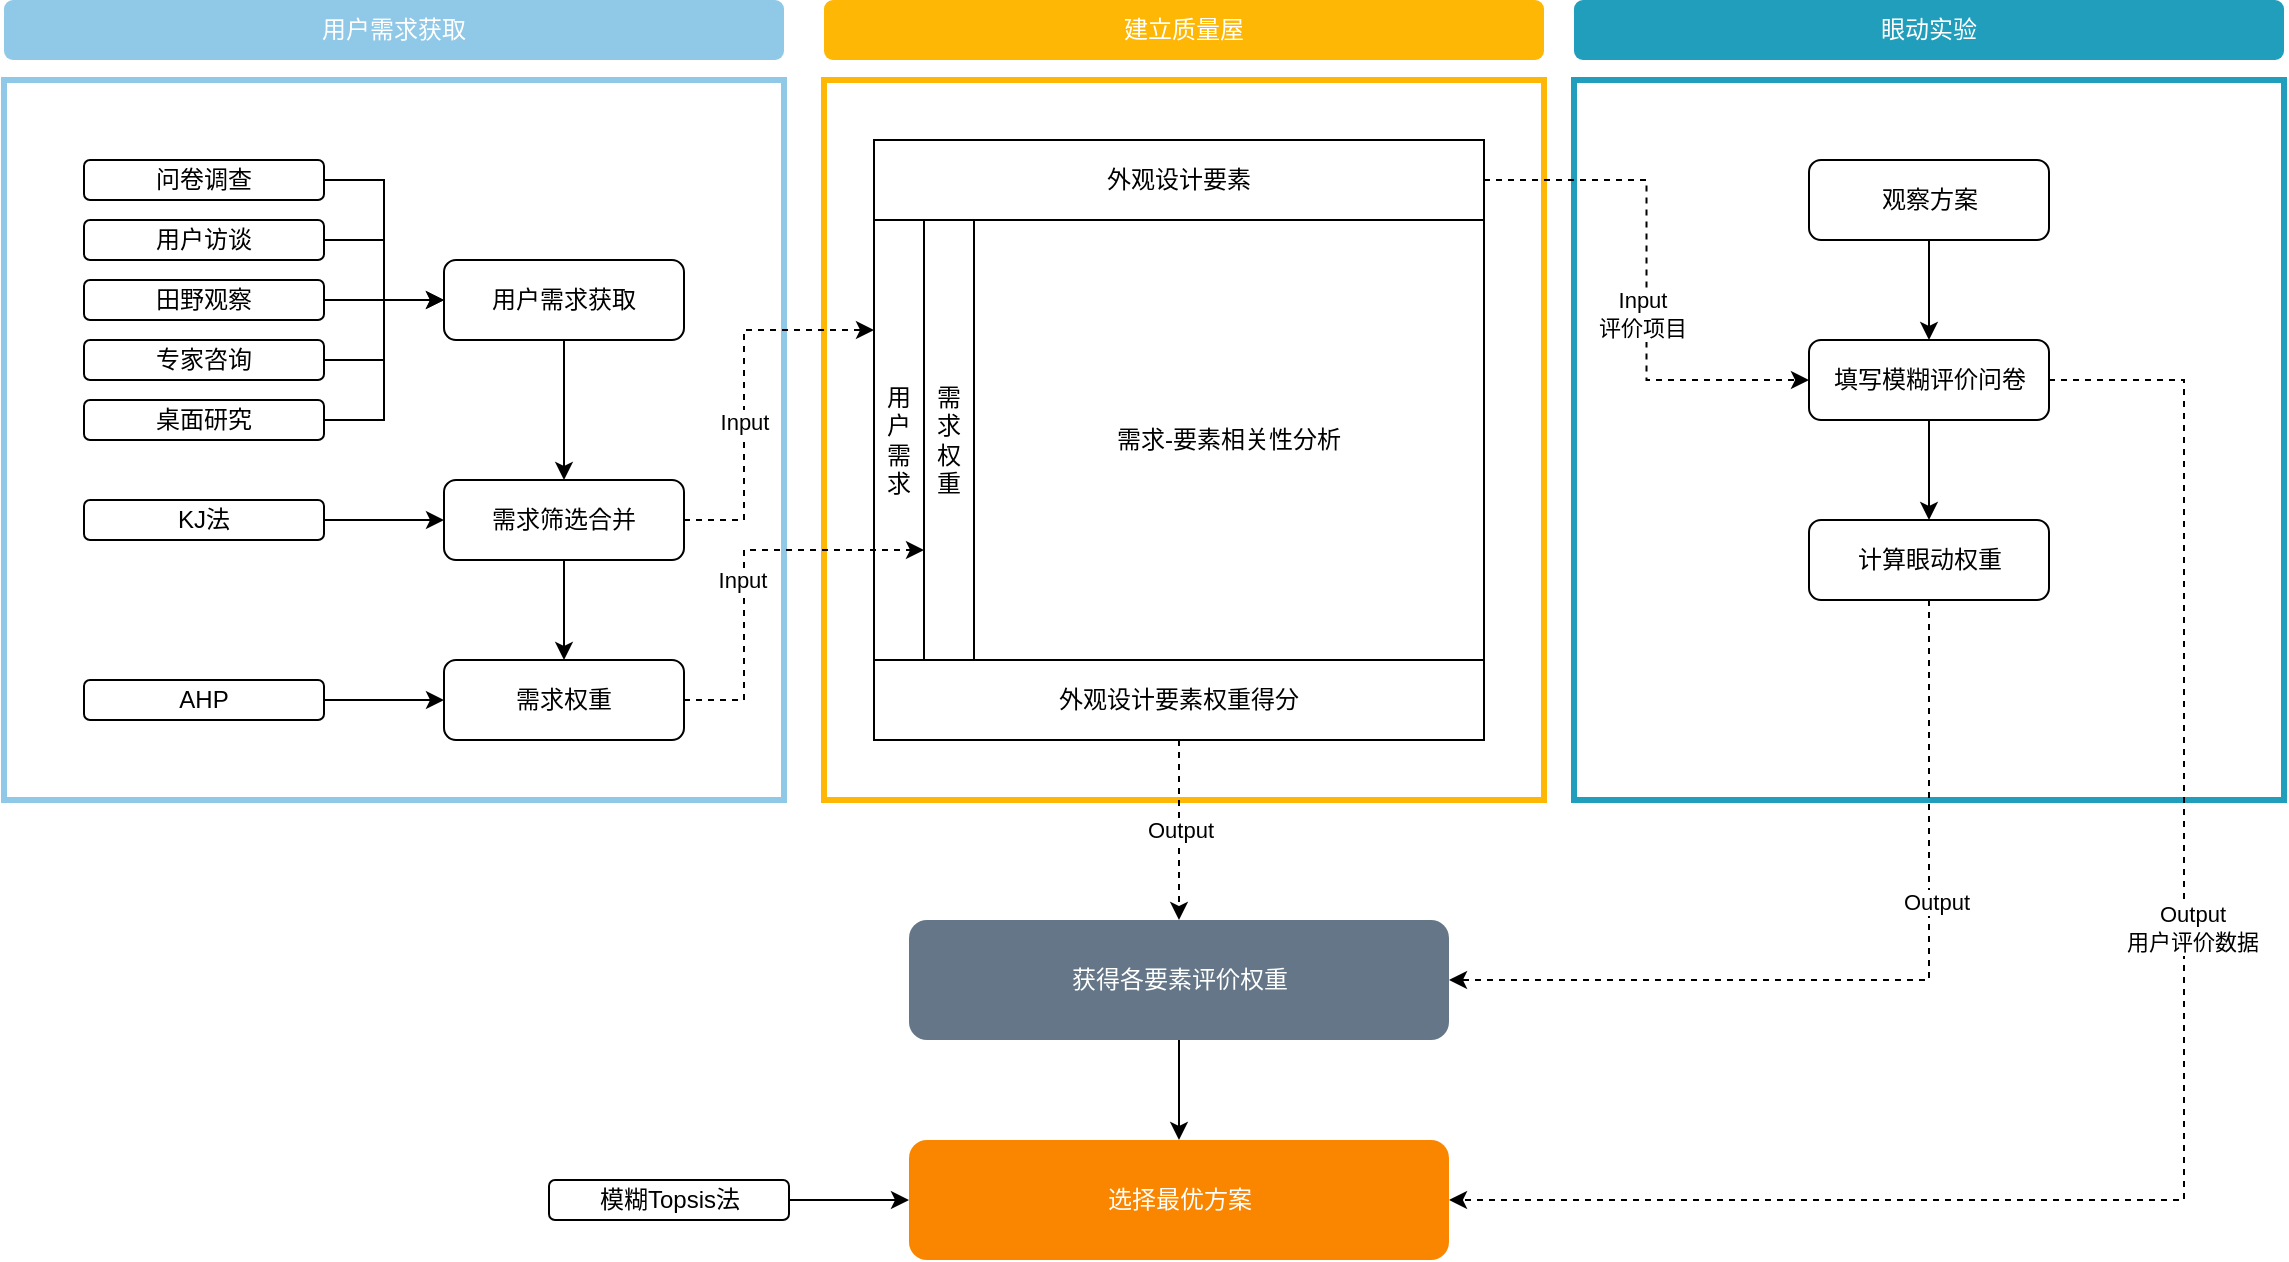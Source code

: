<mxfile version="17.5.0" type="github">
  <diagram id="C5RBs43oDa-KdzZeNtuy" name="Page-1">
    <mxGraphModel dx="1298" dy="719" grid="1" gridSize="10" guides="1" tooltips="1" connect="1" arrows="1" fold="1" page="1" pageScale="1" pageWidth="827" pageHeight="1169" math="0" shadow="0">
      <root>
        <mxCell id="WIyWlLk6GJQsqaUBKTNV-0" />
        <mxCell id="WIyWlLk6GJQsqaUBKTNV-1" parent="WIyWlLk6GJQsqaUBKTNV-0" />
        <mxCell id="oxz5jF2hxXYDcB3GLkzk-70" value="" style="rounded=0;whiteSpace=wrap;html=1;shadow=0;glass=0;sketch=0;strokeColor=#219EBC;strokeWidth=3;fillColor=none;" vertex="1" parent="WIyWlLk6GJQsqaUBKTNV-1">
          <mxGeometry x="845" y="110" width="355" height="360" as="geometry" />
        </mxCell>
        <mxCell id="oxz5jF2hxXYDcB3GLkzk-30" value="" style="rounded=0;whiteSpace=wrap;html=1;shadow=0;glass=0;sketch=0;strokeColor=#FEB705;strokeWidth=3;fillColor=none;" vertex="1" parent="WIyWlLk6GJQsqaUBKTNV-1">
          <mxGeometry x="470" y="110" width="360" height="360" as="geometry" />
        </mxCell>
        <mxCell id="oxz5jF2hxXYDcB3GLkzk-2" value="" style="rounded=0;whiteSpace=wrap;html=1;strokeColor=#90C9E7;strokeWidth=3;fillColor=none;glass=0;shadow=0;sketch=0;" vertex="1" parent="WIyWlLk6GJQsqaUBKTNV-1">
          <mxGeometry x="60" y="110" width="390" height="360" as="geometry" />
        </mxCell>
        <mxCell id="oxz5jF2hxXYDcB3GLkzk-22" style="edgeStyle=orthogonalEdgeStyle;rounded=0;orthogonalLoop=1;jettySize=auto;html=1;exitX=0.5;exitY=1;exitDx=0;exitDy=0;entryX=0.5;entryY=0;entryDx=0;entryDy=0;endArrow=classic;endFill=1;" edge="1" parent="WIyWlLk6GJQsqaUBKTNV-1" source="oxz5jF2hxXYDcB3GLkzk-0" target="oxz5jF2hxXYDcB3GLkzk-4">
          <mxGeometry relative="1" as="geometry" />
        </mxCell>
        <mxCell id="oxz5jF2hxXYDcB3GLkzk-0" value="&lt;div align=&quot;center&quot;&gt;用户需求获取&lt;br&gt;&lt;/div&gt;" style="rounded=1;whiteSpace=wrap;html=1;" vertex="1" parent="WIyWlLk6GJQsqaUBKTNV-1">
          <mxGeometry x="280" y="200" width="120" height="40" as="geometry" />
        </mxCell>
        <mxCell id="oxz5jF2hxXYDcB3GLkzk-27" style="edgeStyle=orthogonalEdgeStyle;rounded=0;orthogonalLoop=1;jettySize=auto;html=1;exitX=0.5;exitY=1;exitDx=0;exitDy=0;entryX=0.5;entryY=0;entryDx=0;entryDy=0;endArrow=classic;endFill=1;" edge="1" parent="WIyWlLk6GJQsqaUBKTNV-1" source="oxz5jF2hxXYDcB3GLkzk-4" target="oxz5jF2hxXYDcB3GLkzk-5">
          <mxGeometry relative="1" as="geometry" />
        </mxCell>
        <mxCell id="oxz5jF2hxXYDcB3GLkzk-35" style="edgeStyle=orthogonalEdgeStyle;rounded=0;orthogonalLoop=1;jettySize=auto;html=1;entryX=0;entryY=0.25;entryDx=0;entryDy=0;endArrow=classic;endFill=1;dashed=1;" edge="1" parent="WIyWlLk6GJQsqaUBKTNV-1" source="oxz5jF2hxXYDcB3GLkzk-4" target="oxz5jF2hxXYDcB3GLkzk-34">
          <mxGeometry relative="1" as="geometry">
            <Array as="points">
              <mxPoint x="430" y="330" />
              <mxPoint x="430" y="235" />
            </Array>
          </mxGeometry>
        </mxCell>
        <mxCell id="oxz5jF2hxXYDcB3GLkzk-36" value="Input" style="edgeLabel;html=1;align=center;verticalAlign=middle;resizable=0;points=[];" vertex="1" connectable="0" parent="oxz5jF2hxXYDcB3GLkzk-35">
          <mxGeometry x="0.186" relative="1" as="geometry">
            <mxPoint y="33" as="offset" />
          </mxGeometry>
        </mxCell>
        <mxCell id="oxz5jF2hxXYDcB3GLkzk-4" value="需求筛选合并" style="rounded=1;whiteSpace=wrap;html=1;" vertex="1" parent="WIyWlLk6GJQsqaUBKTNV-1">
          <mxGeometry x="280" y="310" width="120" height="40" as="geometry" />
        </mxCell>
        <mxCell id="oxz5jF2hxXYDcB3GLkzk-38" style="edgeStyle=orthogonalEdgeStyle;rounded=0;orthogonalLoop=1;jettySize=auto;html=1;endArrow=classic;endFill=1;dashed=1;entryX=0;entryY=0.75;entryDx=0;entryDy=0;" edge="1" parent="WIyWlLk6GJQsqaUBKTNV-1" source="oxz5jF2hxXYDcB3GLkzk-5" target="oxz5jF2hxXYDcB3GLkzk-37">
          <mxGeometry relative="1" as="geometry">
            <Array as="points">
              <mxPoint x="430" y="420" />
              <mxPoint x="430" y="345" />
            </Array>
          </mxGeometry>
        </mxCell>
        <mxCell id="oxz5jF2hxXYDcB3GLkzk-39" value="Input" style="edgeLabel;html=1;align=center;verticalAlign=middle;resizable=0;points=[];" vertex="1" connectable="0" parent="oxz5jF2hxXYDcB3GLkzk-38">
          <mxGeometry x="-0.075" y="1" relative="1" as="geometry">
            <mxPoint as="offset" />
          </mxGeometry>
        </mxCell>
        <mxCell id="oxz5jF2hxXYDcB3GLkzk-5" value="需求权重" style="rounded=1;whiteSpace=wrap;html=1;" vertex="1" parent="WIyWlLk6GJQsqaUBKTNV-1">
          <mxGeometry x="280" y="400" width="120" height="40" as="geometry" />
        </mxCell>
        <mxCell id="oxz5jF2hxXYDcB3GLkzk-10" value="用户需求获取" style="rounded=1;whiteSpace=wrap;html=1;strokeColor=none;strokeWidth=2;fillColor=#90C9E7;glass=0;shadow=0;sketch=0;fontColor=#FFFFFF;" vertex="1" parent="WIyWlLk6GJQsqaUBKTNV-1">
          <mxGeometry x="60" y="70" width="390" height="30" as="geometry" />
        </mxCell>
        <mxCell id="oxz5jF2hxXYDcB3GLkzk-16" style="edgeStyle=orthogonalEdgeStyle;rounded=0;orthogonalLoop=1;jettySize=auto;html=1;entryX=0;entryY=0.5;entryDx=0;entryDy=0;" edge="1" parent="WIyWlLk6GJQsqaUBKTNV-1" source="oxz5jF2hxXYDcB3GLkzk-11" target="oxz5jF2hxXYDcB3GLkzk-0">
          <mxGeometry relative="1" as="geometry" />
        </mxCell>
        <mxCell id="oxz5jF2hxXYDcB3GLkzk-11" value="问卷调查" style="rounded=1;whiteSpace=wrap;html=1;" vertex="1" parent="WIyWlLk6GJQsqaUBKTNV-1">
          <mxGeometry x="100" y="150" width="120" height="20" as="geometry" />
        </mxCell>
        <mxCell id="oxz5jF2hxXYDcB3GLkzk-21" style="edgeStyle=orthogonalEdgeStyle;rounded=0;orthogonalLoop=1;jettySize=auto;html=1;endArrow=none;endFill=0;" edge="1" parent="WIyWlLk6GJQsqaUBKTNV-1" source="oxz5jF2hxXYDcB3GLkzk-12">
          <mxGeometry relative="1" as="geometry">
            <mxPoint x="250" y="190" as="targetPoint" />
          </mxGeometry>
        </mxCell>
        <mxCell id="oxz5jF2hxXYDcB3GLkzk-12" value="用户访谈" style="rounded=1;whiteSpace=wrap;html=1;" vertex="1" parent="WIyWlLk6GJQsqaUBKTNV-1">
          <mxGeometry x="100" y="180" width="120" height="20" as="geometry" />
        </mxCell>
        <mxCell id="oxz5jF2hxXYDcB3GLkzk-20" style="edgeStyle=orthogonalEdgeStyle;rounded=0;orthogonalLoop=1;jettySize=auto;html=1;endArrow=none;endFill=0;" edge="1" parent="WIyWlLk6GJQsqaUBKTNV-1" source="oxz5jF2hxXYDcB3GLkzk-13">
          <mxGeometry relative="1" as="geometry">
            <mxPoint x="250" y="220" as="targetPoint" />
          </mxGeometry>
        </mxCell>
        <mxCell id="oxz5jF2hxXYDcB3GLkzk-13" value="田野观察" style="rounded=1;whiteSpace=wrap;html=1;" vertex="1" parent="WIyWlLk6GJQsqaUBKTNV-1">
          <mxGeometry x="100" y="210" width="120" height="20" as="geometry" />
        </mxCell>
        <mxCell id="oxz5jF2hxXYDcB3GLkzk-19" style="edgeStyle=orthogonalEdgeStyle;rounded=0;orthogonalLoop=1;jettySize=auto;html=1;exitX=1;exitY=0.5;exitDx=0;exitDy=0;endArrow=none;endFill=0;" edge="1" parent="WIyWlLk6GJQsqaUBKTNV-1" source="oxz5jF2hxXYDcB3GLkzk-14">
          <mxGeometry relative="1" as="geometry">
            <mxPoint x="250" y="249.81" as="targetPoint" />
          </mxGeometry>
        </mxCell>
        <mxCell id="oxz5jF2hxXYDcB3GLkzk-14" value="专家咨询" style="rounded=1;whiteSpace=wrap;html=1;" vertex="1" parent="WIyWlLk6GJQsqaUBKTNV-1">
          <mxGeometry x="100" y="240" width="120" height="20" as="geometry" />
        </mxCell>
        <mxCell id="oxz5jF2hxXYDcB3GLkzk-18" style="edgeStyle=orthogonalEdgeStyle;rounded=0;orthogonalLoop=1;jettySize=auto;html=1;entryX=0;entryY=0.5;entryDx=0;entryDy=0;" edge="1" parent="WIyWlLk6GJQsqaUBKTNV-1" source="oxz5jF2hxXYDcB3GLkzk-15" target="oxz5jF2hxXYDcB3GLkzk-0">
          <mxGeometry relative="1" as="geometry" />
        </mxCell>
        <mxCell id="oxz5jF2hxXYDcB3GLkzk-15" value="桌面研究" style="rounded=1;whiteSpace=wrap;html=1;" vertex="1" parent="WIyWlLk6GJQsqaUBKTNV-1">
          <mxGeometry x="100" y="270" width="120" height="20" as="geometry" />
        </mxCell>
        <mxCell id="oxz5jF2hxXYDcB3GLkzk-25" style="edgeStyle=orthogonalEdgeStyle;rounded=0;orthogonalLoop=1;jettySize=auto;html=1;entryX=0;entryY=0.5;entryDx=0;entryDy=0;endArrow=classic;endFill=1;" edge="1" parent="WIyWlLk6GJQsqaUBKTNV-1" source="oxz5jF2hxXYDcB3GLkzk-23" target="oxz5jF2hxXYDcB3GLkzk-4">
          <mxGeometry relative="1" as="geometry" />
        </mxCell>
        <mxCell id="oxz5jF2hxXYDcB3GLkzk-23" value="KJ法" style="rounded=1;whiteSpace=wrap;html=1;" vertex="1" parent="WIyWlLk6GJQsqaUBKTNV-1">
          <mxGeometry x="100" y="320" width="120" height="20" as="geometry" />
        </mxCell>
        <mxCell id="oxz5jF2hxXYDcB3GLkzk-29" style="edgeStyle=orthogonalEdgeStyle;rounded=0;orthogonalLoop=1;jettySize=auto;html=1;entryX=0;entryY=0.5;entryDx=0;entryDy=0;endArrow=classic;endFill=1;" edge="1" parent="WIyWlLk6GJQsqaUBKTNV-1" source="oxz5jF2hxXYDcB3GLkzk-28" target="oxz5jF2hxXYDcB3GLkzk-5">
          <mxGeometry relative="1" as="geometry" />
        </mxCell>
        <mxCell id="oxz5jF2hxXYDcB3GLkzk-28" value="AHP" style="rounded=1;whiteSpace=wrap;html=1;" vertex="1" parent="WIyWlLk6GJQsqaUBKTNV-1">
          <mxGeometry x="100" y="410" width="120" height="20" as="geometry" />
        </mxCell>
        <mxCell id="oxz5jF2hxXYDcB3GLkzk-31" value="建立质量屋" style="rounded=1;whiteSpace=wrap;html=1;strokeColor=none;strokeWidth=2;fillColor=#FEB705;glass=0;shadow=0;sketch=0;fontColor=#FFFFFF;" vertex="1" parent="WIyWlLk6GJQsqaUBKTNV-1">
          <mxGeometry x="470" y="70" width="360" height="30" as="geometry" />
        </mxCell>
        <mxCell id="oxz5jF2hxXYDcB3GLkzk-68" style="edgeStyle=orthogonalEdgeStyle;rounded=0;orthogonalLoop=1;jettySize=auto;html=1;exitX=1;exitY=0.5;exitDx=0;exitDy=0;entryX=0;entryY=0.5;entryDx=0;entryDy=0;endArrow=classic;endFill=1;dashed=1;" edge="1" parent="WIyWlLk6GJQsqaUBKTNV-1" source="oxz5jF2hxXYDcB3GLkzk-33" target="oxz5jF2hxXYDcB3GLkzk-52">
          <mxGeometry relative="1" as="geometry" />
        </mxCell>
        <mxCell id="oxz5jF2hxXYDcB3GLkzk-69" value="&lt;div&gt;Input&lt;br&gt;&lt;/div&gt;&lt;div&gt;评价项目&lt;/div&gt;" style="edgeLabel;html=1;align=center;verticalAlign=middle;resizable=0;points=[];" vertex="1" connectable="0" parent="oxz5jF2hxXYDcB3GLkzk-68">
          <mxGeometry x="0.122" y="-3" relative="1" as="geometry">
            <mxPoint as="offset" />
          </mxGeometry>
        </mxCell>
        <mxCell id="oxz5jF2hxXYDcB3GLkzk-33" value="外观设计要素" style="rounded=0;whiteSpace=wrap;html=1;shadow=0;glass=0;sketch=0;strokeColor=#000000;strokeWidth=1;fillColor=none;" vertex="1" parent="WIyWlLk6GJQsqaUBKTNV-1">
          <mxGeometry x="495" y="140" width="305" height="40" as="geometry" />
        </mxCell>
        <mxCell id="oxz5jF2hxXYDcB3GLkzk-34" value="用户需求" style="rounded=0;whiteSpace=wrap;html=1;shadow=0;glass=0;sketch=0;strokeColor=#000000;strokeWidth=1;fillColor=none;" vertex="1" parent="WIyWlLk6GJQsqaUBKTNV-1">
          <mxGeometry x="495" y="180" width="25" height="220" as="geometry" />
        </mxCell>
        <mxCell id="oxz5jF2hxXYDcB3GLkzk-37" value="需求权重" style="rounded=0;whiteSpace=wrap;html=1;shadow=0;glass=0;sketch=0;strokeColor=#000000;strokeWidth=1;fillColor=none;" vertex="1" parent="WIyWlLk6GJQsqaUBKTNV-1">
          <mxGeometry x="520" y="180" width="25" height="220" as="geometry" />
        </mxCell>
        <mxCell id="oxz5jF2hxXYDcB3GLkzk-40" value="需求-要素相关性分析" style="rounded=0;whiteSpace=wrap;html=1;shadow=0;glass=0;sketch=0;strokeColor=#000000;strokeWidth=1;fillColor=none;" vertex="1" parent="WIyWlLk6GJQsqaUBKTNV-1">
          <mxGeometry x="545" y="180" width="255" height="220" as="geometry" />
        </mxCell>
        <mxCell id="oxz5jF2hxXYDcB3GLkzk-60" value="Output" style="edgeStyle=orthogonalEdgeStyle;rounded=0;orthogonalLoop=1;jettySize=auto;html=1;dashed=1;endArrow=classic;endFill=1;" edge="1" parent="WIyWlLk6GJQsqaUBKTNV-1" source="oxz5jF2hxXYDcB3GLkzk-41" target="oxz5jF2hxXYDcB3GLkzk-54">
          <mxGeometry relative="1" as="geometry" />
        </mxCell>
        <mxCell id="oxz5jF2hxXYDcB3GLkzk-41" value="外观设计要素权重得分" style="rounded=0;whiteSpace=wrap;html=1;shadow=0;glass=0;sketch=0;strokeColor=#000000;strokeWidth=1;fillColor=none;" vertex="1" parent="WIyWlLk6GJQsqaUBKTNV-1">
          <mxGeometry x="495" y="400" width="305" height="40" as="geometry" />
        </mxCell>
        <mxCell id="oxz5jF2hxXYDcB3GLkzk-42" value="眼动实验" style="rounded=1;whiteSpace=wrap;html=1;strokeColor=none;strokeWidth=2;fillColor=#219EBC;glass=0;shadow=0;sketch=0;fontColor=#FFFFFF;" vertex="1" parent="WIyWlLk6GJQsqaUBKTNV-1">
          <mxGeometry x="845" y="70" width="355" height="30" as="geometry" />
        </mxCell>
        <mxCell id="oxz5jF2hxXYDcB3GLkzk-66" style="edgeStyle=orthogonalEdgeStyle;rounded=0;orthogonalLoop=1;jettySize=auto;html=1;exitX=0.5;exitY=1;exitDx=0;exitDy=0;entryX=0.5;entryY=0;entryDx=0;entryDy=0;endArrow=classic;endFill=1;" edge="1" parent="WIyWlLk6GJQsqaUBKTNV-1" source="oxz5jF2hxXYDcB3GLkzk-44" target="oxz5jF2hxXYDcB3GLkzk-52">
          <mxGeometry relative="1" as="geometry" />
        </mxCell>
        <mxCell id="oxz5jF2hxXYDcB3GLkzk-44" value="观察方案" style="rounded=1;whiteSpace=wrap;html=1;" vertex="1" parent="WIyWlLk6GJQsqaUBKTNV-1">
          <mxGeometry x="962.5" y="150" width="120" height="40" as="geometry" />
        </mxCell>
        <mxCell id="oxz5jF2hxXYDcB3GLkzk-58" style="edgeStyle=orthogonalEdgeStyle;rounded=0;orthogonalLoop=1;jettySize=auto;html=1;entryX=1;entryY=0.5;entryDx=0;entryDy=0;dashed=1;endArrow=classic;endFill=1;" edge="1" parent="WIyWlLk6GJQsqaUBKTNV-1" source="oxz5jF2hxXYDcB3GLkzk-51" target="oxz5jF2hxXYDcB3GLkzk-54">
          <mxGeometry relative="1" as="geometry">
            <Array as="points">
              <mxPoint x="1023" y="560" />
            </Array>
          </mxGeometry>
        </mxCell>
        <mxCell id="oxz5jF2hxXYDcB3GLkzk-73" value="Output" style="edgeLabel;html=1;align=center;verticalAlign=middle;resizable=0;points=[];" vertex="1" connectable="0" parent="oxz5jF2hxXYDcB3GLkzk-58">
          <mxGeometry x="-0.298" y="3" relative="1" as="geometry">
            <mxPoint as="offset" />
          </mxGeometry>
        </mxCell>
        <mxCell id="oxz5jF2hxXYDcB3GLkzk-51" value="计算眼动权重" style="rounded=1;whiteSpace=wrap;html=1;" vertex="1" parent="WIyWlLk6GJQsqaUBKTNV-1">
          <mxGeometry x="962.5" y="330" width="120" height="40" as="geometry" />
        </mxCell>
        <mxCell id="oxz5jF2hxXYDcB3GLkzk-65" style="edgeStyle=orthogonalEdgeStyle;rounded=0;orthogonalLoop=1;jettySize=auto;html=1;entryX=1;entryY=0.5;entryDx=0;entryDy=0;dashed=1;endArrow=classic;endFill=1;" edge="1" parent="WIyWlLk6GJQsqaUBKTNV-1" source="oxz5jF2hxXYDcB3GLkzk-52" target="oxz5jF2hxXYDcB3GLkzk-53">
          <mxGeometry relative="1" as="geometry">
            <Array as="points">
              <mxPoint x="1150" y="260" />
              <mxPoint x="1150" y="670" />
            </Array>
          </mxGeometry>
        </mxCell>
        <mxCell id="oxz5jF2hxXYDcB3GLkzk-72" value="&lt;div&gt;Output&lt;/div&gt;&lt;div&gt;用户评价数据&lt;/div&gt;" style="edgeLabel;html=1;align=center;verticalAlign=middle;resizable=0;points=[];" vertex="1" connectable="0" parent="oxz5jF2hxXYDcB3GLkzk-65">
          <mxGeometry x="-0.193" y="5" relative="1" as="geometry">
            <mxPoint x="-1" as="offset" />
          </mxGeometry>
        </mxCell>
        <mxCell id="oxz5jF2hxXYDcB3GLkzk-67" style="edgeStyle=orthogonalEdgeStyle;rounded=0;orthogonalLoop=1;jettySize=auto;html=1;exitX=0.5;exitY=1;exitDx=0;exitDy=0;entryX=0.5;entryY=0;entryDx=0;entryDy=0;endArrow=classic;endFill=1;" edge="1" parent="WIyWlLk6GJQsqaUBKTNV-1" source="oxz5jF2hxXYDcB3GLkzk-52" target="oxz5jF2hxXYDcB3GLkzk-51">
          <mxGeometry relative="1" as="geometry" />
        </mxCell>
        <mxCell id="oxz5jF2hxXYDcB3GLkzk-52" value="填写模糊评价问卷" style="rounded=1;whiteSpace=wrap;html=1;" vertex="1" parent="WIyWlLk6GJQsqaUBKTNV-1">
          <mxGeometry x="962.5" y="240" width="120" height="40" as="geometry" />
        </mxCell>
        <mxCell id="oxz5jF2hxXYDcB3GLkzk-53" value="选择最优方案" style="rounded=1;whiteSpace=wrap;html=1;strokeColor=none;strokeWidth=2;fillColor=#FA8600;glass=0;shadow=0;sketch=0;fontColor=#ffffff;" vertex="1" parent="WIyWlLk6GJQsqaUBKTNV-1">
          <mxGeometry x="512.5" y="640" width="270" height="60" as="geometry" />
        </mxCell>
        <mxCell id="oxz5jF2hxXYDcB3GLkzk-64" style="edgeStyle=orthogonalEdgeStyle;rounded=0;orthogonalLoop=1;jettySize=auto;html=1;entryX=0.5;entryY=0;entryDx=0;entryDy=0;endArrow=classic;endFill=1;" edge="1" parent="WIyWlLk6GJQsqaUBKTNV-1" source="oxz5jF2hxXYDcB3GLkzk-54" target="oxz5jF2hxXYDcB3GLkzk-53">
          <mxGeometry relative="1" as="geometry" />
        </mxCell>
        <mxCell id="oxz5jF2hxXYDcB3GLkzk-54" value="获得各要素评价权重" style="rounded=1;whiteSpace=wrap;html=1;strokeColor=none;strokeWidth=2;fillColor=#647687;glass=0;shadow=0;sketch=0;fontColor=#ffffff;" vertex="1" parent="WIyWlLk6GJQsqaUBKTNV-1">
          <mxGeometry x="512.5" y="530" width="270" height="60" as="geometry" />
        </mxCell>
        <mxCell id="oxz5jF2hxXYDcB3GLkzk-63" style="edgeStyle=orthogonalEdgeStyle;rounded=0;orthogonalLoop=1;jettySize=auto;html=1;entryX=0;entryY=0.5;entryDx=0;entryDy=0;endArrow=classic;endFill=1;" edge="1" parent="WIyWlLk6GJQsqaUBKTNV-1" source="oxz5jF2hxXYDcB3GLkzk-61" target="oxz5jF2hxXYDcB3GLkzk-53">
          <mxGeometry relative="1" as="geometry" />
        </mxCell>
        <mxCell id="oxz5jF2hxXYDcB3GLkzk-61" value="模糊Topsis法" style="rounded=1;whiteSpace=wrap;html=1;" vertex="1" parent="WIyWlLk6GJQsqaUBKTNV-1">
          <mxGeometry x="332.5" y="660" width="120" height="20" as="geometry" />
        </mxCell>
      </root>
    </mxGraphModel>
  </diagram>
</mxfile>
